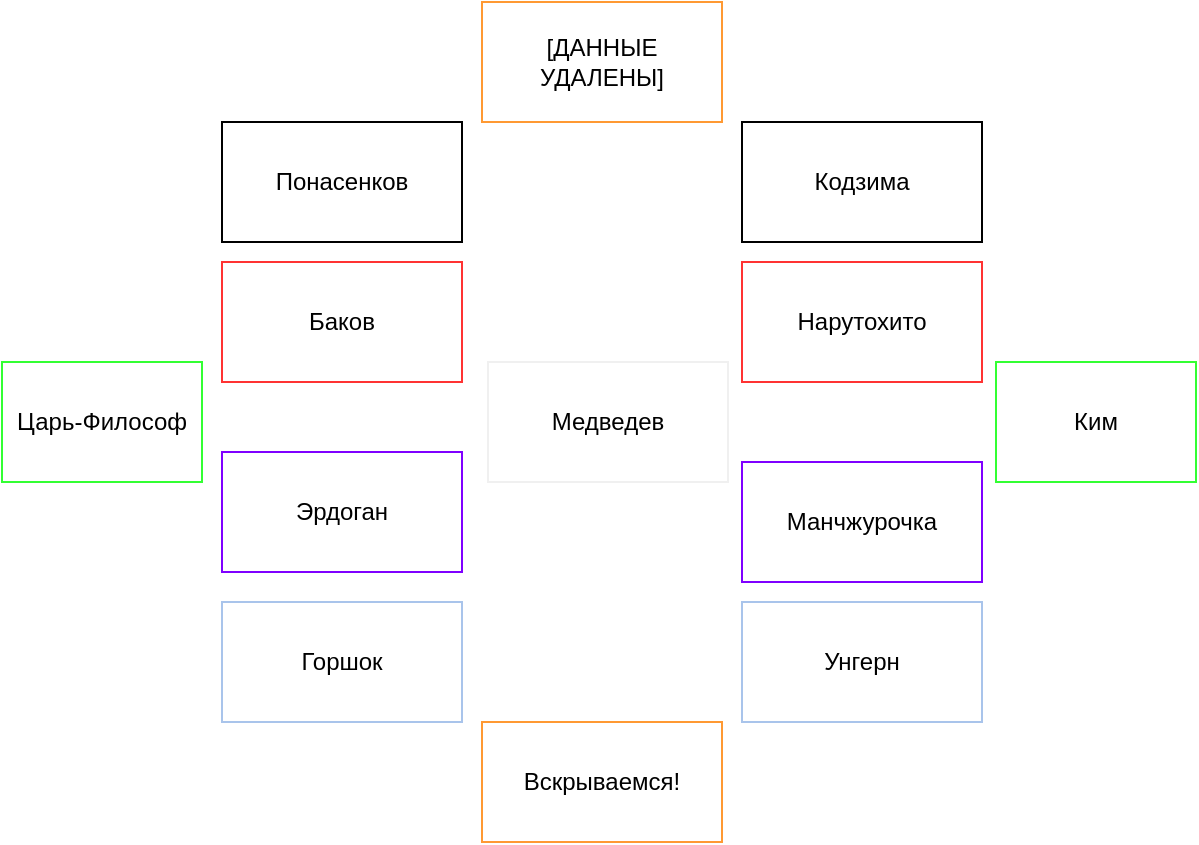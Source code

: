 <mxfile version="12.2.4" pages="1"><diagram id="lOqtDJ3ip35Z7rqYZ9HK" name="Page-1"><mxGraphModel dx="918" dy="493" grid="1" gridSize="10" guides="1" tooltips="1" connect="1" arrows="1" fold="1" page="1" pageScale="1" pageWidth="827" pageHeight="1169" math="0" shadow="0"><root><mxCell id="0"/><mxCell id="1" parent="0"/><mxCell id="DxnBCCV9akkYI80M71V6-8" value="Вскрываемся!" style="rounded=0;whiteSpace=wrap;html=1;strokeColor=#FF9933;" parent="1" vertex="1"><mxGeometry x="350" y="510" width="120" height="60" as="geometry"/></mxCell><mxCell id="DxnBCCV9akkYI80M71V6-6" value="[ДАННЫЕ УДАЛЕНЫ]" style="rounded=0;whiteSpace=wrap;html=1;strokeColor=#FF9933;" parent="1" vertex="1"><mxGeometry x="350" y="150" width="120" height="60" as="geometry"/></mxCell><mxCell id="DxnBCCV9akkYI80M71V6-4" value="&lt;span style=&quot;white-space: normal&quot;&gt;Медведев&lt;/span&gt;" style="rounded=0;whiteSpace=wrap;html=1;perimeterSpacing=0;strokeColor=#F0F0F0;" parent="1" vertex="1"><mxGeometry x="353" y="330" width="120" height="60" as="geometry"/></mxCell><mxCell id="DxnBCCV9akkYI80M71V6-28" value="&lt;span style=&quot;white-space: normal&quot;&gt;Царь-Философ&lt;/span&gt;" style="rounded=0;whiteSpace=wrap;html=1;perimeterSpacing=0;strokeColor=#33FF33;" parent="1" vertex="1"><mxGeometry x="110" y="330" width="100" height="60" as="geometry"/></mxCell><mxCell id="DxnBCCV9akkYI80M71V6-16" value="&lt;span style=&quot;white-space: normal&quot;&gt;Горшок&lt;/span&gt;" style="rounded=0;whiteSpace=wrap;html=1;strokeColor=#A9C4EB;" parent="1" vertex="1"><mxGeometry x="220" y="450" width="120" height="60" as="geometry"/></mxCell><mxCell id="DxnBCCV9akkYI80M71V6-14" value="Баков" style="rounded=0;whiteSpace=wrap;html=1;strokeColor=#FF3333;" parent="1" vertex="1"><mxGeometry x="220" y="280" width="120" height="60" as="geometry"/></mxCell><mxCell id="DxnBCCV9akkYI80M71V6-2" value="&lt;span style=&quot;white-space: normal&quot;&gt;Нарутохито&lt;/span&gt;" style="rounded=0;whiteSpace=wrap;html=1;strokeColor=#FF3333;" parent="1" vertex="1"><mxGeometry x="480" y="280" width="120" height="60" as="geometry"/></mxCell><mxCell id="DxnBCCV9akkYI80M71V6-31" value="Ким" style="rounded=0;whiteSpace=wrap;html=1;strokeColor=#33FF33;" parent="1" vertex="1"><mxGeometry x="607" y="330" width="100" height="60" as="geometry"/></mxCell><mxCell id="DxnBCCV9akkYI80M71V6-12" value="Кодзима" style="rounded=0;whiteSpace=wrap;html=1;" parent="1" vertex="1"><mxGeometry x="480" y="210" width="120" height="60" as="geometry"/></mxCell><mxCell id="Jx10coighSt4uXOWiy-K-2" value="Понасенков" style="rounded=0;whiteSpace=wrap;html=1;" vertex="1" parent="1"><mxGeometry x="220" y="210" width="120" height="60" as="geometry"/></mxCell><mxCell id="DxnBCCV9akkYI80M71V6-10" value="&lt;span style=&quot;white-space: normal&quot;&gt;Унгерн&lt;/span&gt;" style="rounded=0;whiteSpace=wrap;html=1;strokeColor=#A9C4EB;" parent="1" vertex="1"><mxGeometry x="480" y="450" width="120" height="60" as="geometry"/></mxCell><mxCell id="DxnBCCV9akkYI80M71V6-24" value="&lt;span style=&quot;white-space: normal&quot;&gt;Манчжурочка&lt;/span&gt;" style="rounded=0;whiteSpace=wrap;html=1;strokeColor=#7F00FF;" parent="1" vertex="1"><mxGeometry x="480" y="380" width="120" height="60" as="geometry"/></mxCell><mxCell id="DxnBCCV9akkYI80M71V6-26" value="Эрдоган" style="rounded=0;whiteSpace=wrap;html=1;strokeColor=#7F00FF;" parent="1" vertex="1"><mxGeometry x="220" y="375" width="120" height="60" as="geometry"/></mxCell></root></mxGraphModel></diagram></mxfile>